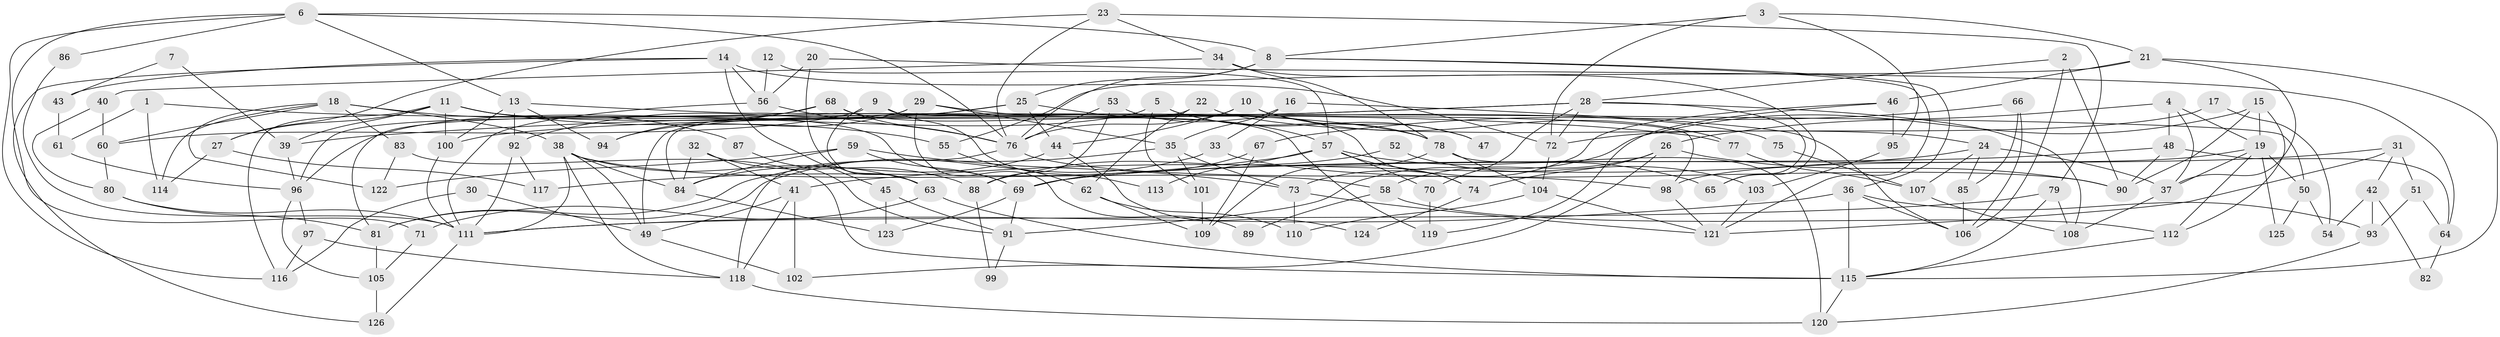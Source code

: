 // coarse degree distribution, {7: 0.17647058823529413, 10: 0.0392156862745098, 4: 0.0784313725490196, 5: 0.09803921568627451, 15: 0.0196078431372549, 6: 0.09803921568627451, 8: 0.0392156862745098, 11: 0.0784313725490196, 9: 0.0392156862745098, 3: 0.17647058823529413, 12: 0.0196078431372549, 2: 0.13725490196078433}
// Generated by graph-tools (version 1.1) at 2025/50/03/04/25 22:50:48]
// undirected, 126 vertices, 252 edges
graph export_dot {
  node [color=gray90,style=filled];
  1;
  2;
  3;
  4;
  5;
  6;
  7;
  8;
  9;
  10;
  11;
  12;
  13;
  14;
  15;
  16;
  17;
  18;
  19;
  20;
  21;
  22;
  23;
  24;
  25;
  26;
  27;
  28;
  29;
  30;
  31;
  32;
  33;
  34;
  35;
  36;
  37;
  38;
  39;
  40;
  41;
  42;
  43;
  44;
  45;
  46;
  47;
  48;
  49;
  50;
  51;
  52;
  53;
  54;
  55;
  56;
  57;
  58;
  59;
  60;
  61;
  62;
  63;
  64;
  65;
  66;
  67;
  68;
  69;
  70;
  71;
  72;
  73;
  74;
  75;
  76;
  77;
  78;
  79;
  80;
  81;
  82;
  83;
  84;
  85;
  86;
  87;
  88;
  89;
  90;
  91;
  92;
  93;
  94;
  95;
  96;
  97;
  98;
  99;
  100;
  101;
  102;
  103;
  104;
  105;
  106;
  107;
  108;
  109;
  110;
  111;
  112;
  113;
  114;
  115;
  116;
  117;
  118;
  119;
  120;
  121;
  122;
  123;
  124;
  125;
  126;
  1 -- 77;
  1 -- 114;
  1 -- 61;
  2 -- 90;
  2 -- 106;
  2 -- 28;
  3 -- 21;
  3 -- 72;
  3 -- 8;
  3 -- 95;
  4 -- 19;
  4 -- 26;
  4 -- 37;
  4 -- 48;
  5 -- 96;
  5 -- 101;
  5 -- 47;
  5 -- 78;
  6 -- 76;
  6 -- 8;
  6 -- 13;
  6 -- 71;
  6 -- 86;
  6 -- 116;
  7 -- 43;
  7 -- 39;
  8 -- 121;
  8 -- 25;
  8 -- 36;
  8 -- 76;
  9 -- 63;
  9 -- 98;
  9 -- 60;
  9 -- 113;
  10 -- 76;
  10 -- 44;
  10 -- 47;
  10 -- 77;
  11 -- 27;
  11 -- 78;
  11 -- 39;
  11 -- 55;
  11 -- 69;
  11 -- 100;
  11 -- 116;
  12 -- 56;
  12 -- 57;
  13 -- 100;
  13 -- 50;
  13 -- 92;
  13 -- 94;
  14 -- 126;
  14 -- 56;
  14 -- 43;
  14 -- 45;
  14 -- 72;
  15 -- 90;
  15 -- 19;
  15 -- 91;
  15 -- 112;
  16 -- 33;
  16 -- 35;
  16 -- 106;
  17 -- 54;
  17 -- 72;
  18 -- 38;
  18 -- 60;
  18 -- 83;
  18 -- 87;
  18 -- 114;
  18 -- 122;
  19 -- 112;
  19 -- 37;
  19 -- 50;
  19 -- 98;
  19 -- 125;
  20 -- 56;
  20 -- 64;
  20 -- 63;
  21 -- 115;
  21 -- 55;
  21 -- 37;
  21 -- 46;
  22 -- 84;
  22 -- 24;
  22 -- 62;
  23 -- 76;
  23 -- 34;
  23 -- 27;
  23 -- 79;
  24 -- 37;
  24 -- 41;
  24 -- 85;
  24 -- 107;
  25 -- 92;
  25 -- 44;
  25 -- 49;
  25 -- 57;
  26 -- 58;
  26 -- 102;
  26 -- 74;
  26 -- 90;
  27 -- 117;
  27 -- 114;
  28 -- 100;
  28 -- 39;
  28 -- 65;
  28 -- 70;
  28 -- 72;
  28 -- 108;
  29 -- 96;
  29 -- 35;
  29 -- 75;
  29 -- 89;
  29 -- 94;
  30 -- 116;
  30 -- 49;
  31 -- 69;
  31 -- 121;
  31 -- 42;
  31 -- 51;
  32 -- 41;
  32 -- 84;
  32 -- 88;
  33 -- 81;
  33 -- 90;
  34 -- 65;
  34 -- 78;
  34 -- 40;
  35 -- 73;
  35 -- 81;
  35 -- 101;
  36 -- 115;
  36 -- 93;
  36 -- 106;
  36 -- 111;
  37 -- 108;
  38 -- 63;
  38 -- 111;
  38 -- 49;
  38 -- 58;
  38 -- 84;
  38 -- 118;
  39 -- 96;
  40 -- 60;
  40 -- 80;
  41 -- 118;
  41 -- 49;
  41 -- 102;
  42 -- 93;
  42 -- 54;
  42 -- 82;
  43 -- 61;
  44 -- 84;
  44 -- 124;
  45 -- 91;
  45 -- 123;
  46 -- 73;
  46 -- 95;
  46 -- 119;
  48 -- 69;
  48 -- 64;
  48 -- 90;
  49 -- 102;
  50 -- 54;
  50 -- 125;
  51 -- 93;
  51 -- 64;
  52 -- 103;
  52 -- 88;
  53 -- 76;
  53 -- 74;
  53 -- 88;
  55 -- 62;
  56 -- 76;
  56 -- 111;
  57 -- 70;
  57 -- 65;
  57 -- 74;
  57 -- 113;
  57 -- 117;
  58 -- 112;
  58 -- 89;
  59 -- 69;
  59 -- 122;
  59 -- 73;
  59 -- 84;
  60 -- 80;
  61 -- 96;
  62 -- 110;
  62 -- 109;
  63 -- 115;
  63 -- 71;
  64 -- 82;
  66 -- 85;
  66 -- 106;
  66 -- 67;
  67 -- 69;
  67 -- 109;
  68 -- 81;
  68 -- 94;
  68 -- 76;
  68 -- 119;
  69 -- 123;
  69 -- 91;
  70 -- 119;
  71 -- 105;
  72 -- 104;
  73 -- 121;
  73 -- 110;
  74 -- 124;
  75 -- 107;
  76 -- 98;
  76 -- 118;
  77 -- 107;
  78 -- 109;
  78 -- 104;
  78 -- 120;
  79 -- 108;
  79 -- 111;
  79 -- 115;
  80 -- 111;
  80 -- 81;
  81 -- 105;
  83 -- 115;
  83 -- 122;
  84 -- 123;
  85 -- 106;
  86 -- 111;
  87 -- 91;
  88 -- 99;
  91 -- 99;
  92 -- 111;
  92 -- 117;
  93 -- 120;
  95 -- 103;
  96 -- 97;
  96 -- 105;
  97 -- 118;
  97 -- 116;
  98 -- 121;
  100 -- 111;
  101 -- 109;
  103 -- 121;
  104 -- 110;
  104 -- 121;
  105 -- 126;
  107 -- 108;
  111 -- 126;
  112 -- 115;
  115 -- 120;
  118 -- 120;
}
